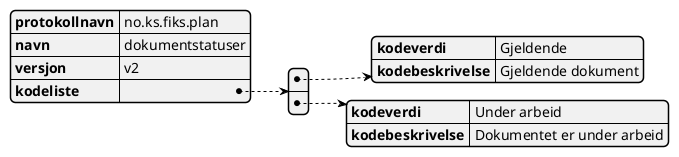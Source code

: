 @startjson
{
  "protokollnavn": "no.ks.fiks.plan",
  "navn": "dokumentstatuser",
  "versjon": "v2",
  "kodeliste": [
    {
      "kodeverdi" : "Gjeldende",
      "kodebeskrivelse" : "Gjeldende dokument"
    },
    {
      "kodeverdi" : "Under arbeid",
      "kodebeskrivelse" : "Dokumentet er under arbeid"
    }
  ]
}
@endjson